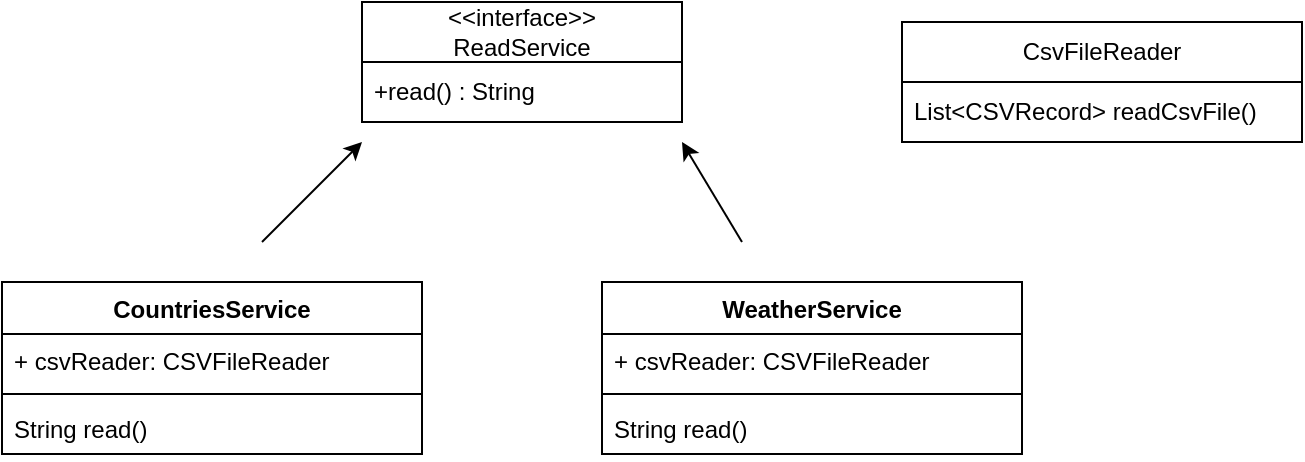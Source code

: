 <mxfile version="23.1.5" type="device">
  <diagram name="Página-1" id="8stibkbveeWE6__msEv2">
    <mxGraphModel dx="1105" dy="549" grid="1" gridSize="10" guides="1" tooltips="1" connect="1" arrows="1" fold="1" page="1" pageScale="1" pageWidth="827" pageHeight="1169" math="0" shadow="0">
      <root>
        <mxCell id="0" />
        <mxCell id="1" parent="0" />
        <mxCell id="MAZP3v7BO-Ohf0HEex5x-5" value="&amp;lt;&amp;lt;interface&amp;gt;&amp;gt;&lt;br&gt;ReadService" style="swimlane;fontStyle=0;childLayout=stackLayout;horizontal=1;startSize=30;horizontalStack=0;resizeParent=1;resizeParentMax=0;resizeLast=0;collapsible=1;marginBottom=0;whiteSpace=wrap;html=1;" vertex="1" parent="1">
          <mxGeometry x="310" y="20" width="160" height="60" as="geometry" />
        </mxCell>
        <mxCell id="MAZP3v7BO-Ohf0HEex5x-6" value="+read() : String" style="text;strokeColor=none;fillColor=none;align=left;verticalAlign=middle;spacingLeft=4;spacingRight=4;overflow=hidden;points=[[0,0.5],[1,0.5]];portConstraint=eastwest;rotatable=0;whiteSpace=wrap;html=1;" vertex="1" parent="MAZP3v7BO-Ohf0HEex5x-5">
          <mxGeometry y="30" width="160" height="30" as="geometry" />
        </mxCell>
        <mxCell id="MAZP3v7BO-Ohf0HEex5x-17" value="CsvFileReader" style="swimlane;fontStyle=0;childLayout=stackLayout;horizontal=1;startSize=30;horizontalStack=0;resizeParent=1;resizeParentMax=0;resizeLast=0;collapsible=1;marginBottom=0;whiteSpace=wrap;html=1;" vertex="1" parent="1">
          <mxGeometry x="580" y="30" width="200" height="60" as="geometry" />
        </mxCell>
        <mxCell id="MAZP3v7BO-Ohf0HEex5x-18" value="List&amp;lt;CSVRecord&amp;gt; readCsvFile()" style="text;strokeColor=none;fillColor=none;align=left;verticalAlign=middle;spacingLeft=4;spacingRight=4;overflow=hidden;points=[[0,0.5],[1,0.5]];portConstraint=eastwest;rotatable=0;whiteSpace=wrap;html=1;" vertex="1" parent="MAZP3v7BO-Ohf0HEex5x-17">
          <mxGeometry y="30" width="200" height="30" as="geometry" />
        </mxCell>
        <mxCell id="MAZP3v7BO-Ohf0HEex5x-23" value="" style="endArrow=classic;html=1;rounded=0;" edge="1" parent="1">
          <mxGeometry width="50" height="50" relative="1" as="geometry">
            <mxPoint x="260" y="140" as="sourcePoint" />
            <mxPoint x="310" y="90" as="targetPoint" />
          </mxGeometry>
        </mxCell>
        <mxCell id="MAZP3v7BO-Ohf0HEex5x-24" value="" style="endArrow=classic;html=1;rounded=0;" edge="1" parent="1">
          <mxGeometry width="50" height="50" relative="1" as="geometry">
            <mxPoint x="500" y="140" as="sourcePoint" />
            <mxPoint x="470" y="90" as="targetPoint" />
          </mxGeometry>
        </mxCell>
        <mxCell id="MAZP3v7BO-Ohf0HEex5x-25" value="WeatherService" style="swimlane;fontStyle=1;align=center;verticalAlign=top;childLayout=stackLayout;horizontal=1;startSize=26;horizontalStack=0;resizeParent=1;resizeParentMax=0;resizeLast=0;collapsible=1;marginBottom=0;whiteSpace=wrap;html=1;" vertex="1" parent="1">
          <mxGeometry x="430" y="160" width="210" height="86" as="geometry" />
        </mxCell>
        <mxCell id="MAZP3v7BO-Ohf0HEex5x-26" value="+ csvReader: CSVFileReader" style="text;strokeColor=none;fillColor=none;align=left;verticalAlign=top;spacingLeft=4;spacingRight=4;overflow=hidden;rotatable=0;points=[[0,0.5],[1,0.5]];portConstraint=eastwest;whiteSpace=wrap;html=1;" vertex="1" parent="MAZP3v7BO-Ohf0HEex5x-25">
          <mxGeometry y="26" width="210" height="26" as="geometry" />
        </mxCell>
        <mxCell id="MAZP3v7BO-Ohf0HEex5x-27" value="" style="line;strokeWidth=1;fillColor=none;align=left;verticalAlign=middle;spacingTop=-1;spacingLeft=3;spacingRight=3;rotatable=0;labelPosition=right;points=[];portConstraint=eastwest;strokeColor=inherit;" vertex="1" parent="MAZP3v7BO-Ohf0HEex5x-25">
          <mxGeometry y="52" width="210" height="8" as="geometry" />
        </mxCell>
        <mxCell id="MAZP3v7BO-Ohf0HEex5x-28" value="String read()" style="text;strokeColor=none;fillColor=none;align=left;verticalAlign=top;spacingLeft=4;spacingRight=4;overflow=hidden;rotatable=0;points=[[0,0.5],[1,0.5]];portConstraint=eastwest;whiteSpace=wrap;html=1;" vertex="1" parent="MAZP3v7BO-Ohf0HEex5x-25">
          <mxGeometry y="60" width="210" height="26" as="geometry" />
        </mxCell>
        <mxCell id="MAZP3v7BO-Ohf0HEex5x-30" value="CountriesService" style="swimlane;fontStyle=1;align=center;verticalAlign=top;childLayout=stackLayout;horizontal=1;startSize=26;horizontalStack=0;resizeParent=1;resizeParentMax=0;resizeLast=0;collapsible=1;marginBottom=0;whiteSpace=wrap;html=1;" vertex="1" parent="1">
          <mxGeometry x="130" y="160" width="210" height="86" as="geometry" />
        </mxCell>
        <mxCell id="MAZP3v7BO-Ohf0HEex5x-31" value="+ csvReader: CSVFileReader" style="text;strokeColor=none;fillColor=none;align=left;verticalAlign=top;spacingLeft=4;spacingRight=4;overflow=hidden;rotatable=0;points=[[0,0.5],[1,0.5]];portConstraint=eastwest;whiteSpace=wrap;html=1;" vertex="1" parent="MAZP3v7BO-Ohf0HEex5x-30">
          <mxGeometry y="26" width="210" height="26" as="geometry" />
        </mxCell>
        <mxCell id="MAZP3v7BO-Ohf0HEex5x-32" value="" style="line;strokeWidth=1;fillColor=none;align=left;verticalAlign=middle;spacingTop=-1;spacingLeft=3;spacingRight=3;rotatable=0;labelPosition=right;points=[];portConstraint=eastwest;strokeColor=inherit;" vertex="1" parent="MAZP3v7BO-Ohf0HEex5x-30">
          <mxGeometry y="52" width="210" height="8" as="geometry" />
        </mxCell>
        <mxCell id="MAZP3v7BO-Ohf0HEex5x-33" value="String read()" style="text;strokeColor=none;fillColor=none;align=left;verticalAlign=top;spacingLeft=4;spacingRight=4;overflow=hidden;rotatable=0;points=[[0,0.5],[1,0.5]];portConstraint=eastwest;whiteSpace=wrap;html=1;" vertex="1" parent="MAZP3v7BO-Ohf0HEex5x-30">
          <mxGeometry y="60" width="210" height="26" as="geometry" />
        </mxCell>
      </root>
    </mxGraphModel>
  </diagram>
</mxfile>
